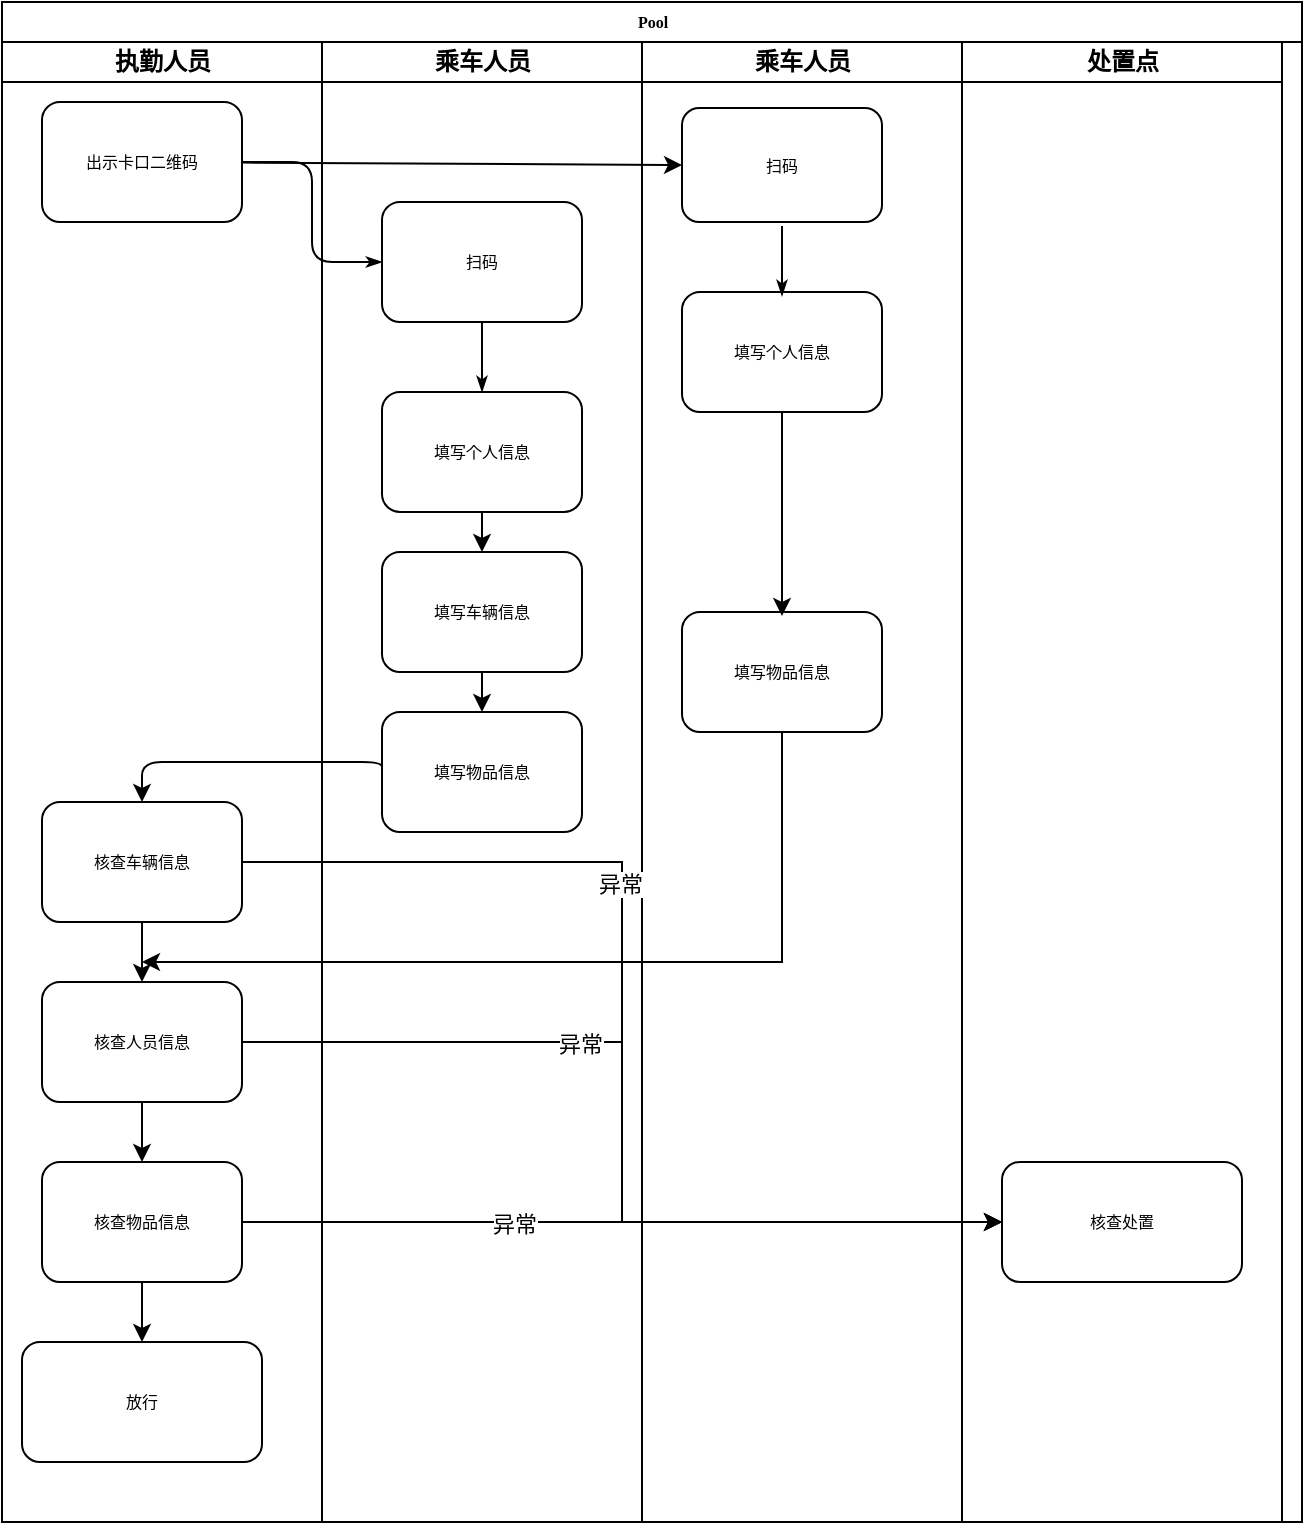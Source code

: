<mxfile version="14.1.9" type="github">
  <diagram name="Page-1" id="74e2e168-ea6b-b213-b513-2b3c1d86103e">
    <mxGraphModel dx="1422" dy="762" grid="1" gridSize="10" guides="1" tooltips="1" connect="1" arrows="1" fold="1" page="1" pageScale="1" pageWidth="1100" pageHeight="850" background="#ffffff" math="0" shadow="0">
      <root>
        <mxCell id="0" />
        <mxCell id="1" parent="0" />
        <mxCell id="77e6c97f196da883-1" value="Pool" style="swimlane;html=1;childLayout=stackLayout;startSize=20;rounded=0;shadow=0;labelBackgroundColor=none;strokeWidth=1;fontFamily=Verdana;fontSize=8;align=center;" parent="1" vertex="1">
          <mxGeometry x="350" y="30" width="650" height="760" as="geometry" />
        </mxCell>
        <mxCell id="77e6c97f196da883-2" value="执勤人员" style="swimlane;html=1;startSize=20;" parent="77e6c97f196da883-1" vertex="1">
          <mxGeometry y="20" width="160" height="740" as="geometry" />
        </mxCell>
        <mxCell id="77e6c97f196da883-8" value="出示卡口二维码" style="rounded=1;whiteSpace=wrap;html=1;shadow=0;labelBackgroundColor=none;strokeWidth=1;fontFamily=Verdana;fontSize=8;align=center;" parent="77e6c97f196da883-2" vertex="1">
          <mxGeometry x="20" y="30" width="100" height="60" as="geometry" />
        </mxCell>
        <mxCell id="77e6c97f196da883-10" value="核查车辆信息" style="rounded=1;whiteSpace=wrap;html=1;shadow=0;labelBackgroundColor=none;strokeWidth=1;fontFamily=Verdana;fontSize=8;align=center;" parent="77e6c97f196da883-2" vertex="1">
          <mxGeometry x="20" y="380" width="100" height="60" as="geometry" />
        </mxCell>
        <mxCell id="B_1sQzXGcmrJrJu_MU2c-25" value="核查人员信息" style="rounded=1;whiteSpace=wrap;html=1;shadow=0;labelBackgroundColor=none;strokeWidth=1;fontFamily=Verdana;fontSize=8;align=center;" vertex="1" parent="77e6c97f196da883-2">
          <mxGeometry x="20" y="470" width="100" height="60" as="geometry" />
        </mxCell>
        <mxCell id="B_1sQzXGcmrJrJu_MU2c-26" value="核查物品信息" style="rounded=1;whiteSpace=wrap;html=1;shadow=0;labelBackgroundColor=none;strokeWidth=1;fontFamily=Verdana;fontSize=8;align=center;" vertex="1" parent="77e6c97f196da883-2">
          <mxGeometry x="20" y="560" width="100" height="60" as="geometry" />
        </mxCell>
        <mxCell id="B_1sQzXGcmrJrJu_MU2c-27" value="" style="endArrow=classic;html=1;exitX=0.5;exitY=1;exitDx=0;exitDy=0;entryX=0.5;entryY=0;entryDx=0;entryDy=0;entryPerimeter=0;" edge="1" parent="77e6c97f196da883-2" source="77e6c97f196da883-10" target="B_1sQzXGcmrJrJu_MU2c-25">
          <mxGeometry width="50" height="50" relative="1" as="geometry">
            <mxPoint x="180" y="455" as="sourcePoint" />
            <mxPoint x="60" y="470" as="targetPoint" />
          </mxGeometry>
        </mxCell>
        <mxCell id="B_1sQzXGcmrJrJu_MU2c-29" value="放行" style="whiteSpace=wrap;html=1;rounded=1;shadow=0;fontFamily=Verdana;fontSize=8;strokeWidth=1;" vertex="1" parent="77e6c97f196da883-2">
          <mxGeometry x="10" y="650" width="120" height="60" as="geometry" />
        </mxCell>
        <mxCell id="B_1sQzXGcmrJrJu_MU2c-30" value="" style="edgeStyle=elbowEdgeStyle;rounded=0;orthogonalLoop=1;jettySize=auto;html=1;" edge="1" parent="77e6c97f196da883-2" source="B_1sQzXGcmrJrJu_MU2c-26" target="B_1sQzXGcmrJrJu_MU2c-29">
          <mxGeometry relative="1" as="geometry" />
        </mxCell>
        <mxCell id="77e6c97f196da883-26" style="edgeStyle=orthogonalEdgeStyle;rounded=1;html=1;labelBackgroundColor=none;startArrow=none;startFill=0;startSize=5;endArrow=classicThin;endFill=1;endSize=5;jettySize=auto;orthogonalLoop=1;strokeWidth=1;fontFamily=Verdana;fontSize=8" parent="77e6c97f196da883-1" source="77e6c97f196da883-8" target="77e6c97f196da883-11" edge="1">
          <mxGeometry relative="1" as="geometry" />
        </mxCell>
        <mxCell id="77e6c97f196da883-3" value="乘车人员" style="swimlane;html=1;startSize=20;" parent="77e6c97f196da883-1" vertex="1">
          <mxGeometry x="160" y="20" width="160" height="740" as="geometry" />
        </mxCell>
        <mxCell id="77e6c97f196da883-11" value="扫码" style="rounded=1;whiteSpace=wrap;html=1;shadow=0;labelBackgroundColor=none;strokeWidth=1;fontFamily=Verdana;fontSize=8;align=center;" parent="77e6c97f196da883-3" vertex="1">
          <mxGeometry x="30" y="80" width="100" height="60" as="geometry" />
        </mxCell>
        <mxCell id="77e6c97f196da883-9" value="填写个人信息" style="rounded=1;whiteSpace=wrap;html=1;shadow=0;labelBackgroundColor=none;strokeWidth=1;fontFamily=Verdana;fontSize=8;align=center;" parent="77e6c97f196da883-3" vertex="1">
          <mxGeometry x="30" y="175" width="100" height="60" as="geometry" />
        </mxCell>
        <mxCell id="77e6c97f196da883-27" style="edgeStyle=orthogonalEdgeStyle;rounded=1;html=1;labelBackgroundColor=none;startArrow=none;startFill=0;startSize=5;endArrow=classicThin;endFill=1;endSize=5;jettySize=auto;orthogonalLoop=1;strokeWidth=1;fontFamily=Verdana;fontSize=8" parent="77e6c97f196da883-3" source="77e6c97f196da883-11" target="77e6c97f196da883-9" edge="1">
          <mxGeometry relative="1" as="geometry">
            <Array as="points">
              <mxPoint x="80" y="165" />
              <mxPoint x="80" y="165" />
            </Array>
          </mxGeometry>
        </mxCell>
        <mxCell id="B_1sQzXGcmrJrJu_MU2c-6" value="填写车辆信息" style="rounded=1;whiteSpace=wrap;html=1;shadow=0;labelBackgroundColor=none;strokeWidth=1;fontFamily=Verdana;fontSize=8;align=center;" vertex="1" parent="77e6c97f196da883-3">
          <mxGeometry x="30" y="255" width="100" height="60" as="geometry" />
        </mxCell>
        <mxCell id="B_1sQzXGcmrJrJu_MU2c-9" value="" style="endArrow=classic;html=1;exitX=0.5;exitY=1;exitDx=0;exitDy=0;entryX=0.5;entryY=0;entryDx=0;entryDy=0;" edge="1" parent="77e6c97f196da883-3" source="77e6c97f196da883-9" target="B_1sQzXGcmrJrJu_MU2c-6">
          <mxGeometry width="50" height="50" relative="1" as="geometry">
            <mxPoint x="10" y="405" as="sourcePoint" />
            <mxPoint x="60" y="355" as="targetPoint" />
          </mxGeometry>
        </mxCell>
        <mxCell id="B_1sQzXGcmrJrJu_MU2c-11" value="填写物品信息" style="rounded=1;whiteSpace=wrap;html=1;shadow=0;labelBackgroundColor=none;strokeWidth=1;fontFamily=Verdana;fontSize=8;align=center;" vertex="1" parent="77e6c97f196da883-3">
          <mxGeometry x="30" y="335" width="100" height="60" as="geometry" />
        </mxCell>
        <mxCell id="B_1sQzXGcmrJrJu_MU2c-12" value="" style="edgeStyle=none;rounded=0;orthogonalLoop=1;jettySize=auto;html=1;" edge="1" parent="77e6c97f196da883-3" source="B_1sQzXGcmrJrJu_MU2c-6" target="B_1sQzXGcmrJrJu_MU2c-11">
          <mxGeometry relative="1" as="geometry" />
        </mxCell>
        <mxCell id="B_1sQzXGcmrJrJu_MU2c-76" value="" style="edgeStyle=elbowEdgeStyle;rounded=0;orthogonalLoop=1;jettySize=auto;html=1;" edge="1" parent="77e6c97f196da883-3" target="B_1sQzXGcmrJrJu_MU2c-74">
          <mxGeometry relative="1" as="geometry">
            <mxPoint x="-40" y="500" as="sourcePoint" />
            <mxPoint x="340" y="500" as="targetPoint" />
          </mxGeometry>
        </mxCell>
        <mxCell id="B_1sQzXGcmrJrJu_MU2c-77" value="异常" style="edgeLabel;html=1;align=center;verticalAlign=middle;resizable=0;points=[];" vertex="1" connectable="0" parent="B_1sQzXGcmrJrJu_MU2c-76">
          <mxGeometry x="-0.284" y="-1" relative="1" as="geometry">
            <mxPoint as="offset" />
          </mxGeometry>
        </mxCell>
        <mxCell id="B_1sQzXGcmrJrJu_MU2c-4" value="乘车人员" style="swimlane;html=1;startSize=20;" vertex="1" parent="77e6c97f196da883-1">
          <mxGeometry x="320" y="20" width="160" height="740" as="geometry" />
        </mxCell>
        <mxCell id="B_1sQzXGcmrJrJu_MU2c-13" value="扫码" style="rounded=1;whiteSpace=wrap;html=1;shadow=0;labelBackgroundColor=none;strokeWidth=1;fontFamily=Verdana;fontSize=8;align=center;" vertex="1" parent="B_1sQzXGcmrJrJu_MU2c-4">
          <mxGeometry x="20" y="33" width="100" height="57" as="geometry" />
        </mxCell>
        <mxCell id="B_1sQzXGcmrJrJu_MU2c-14" value="填写个人信息" style="rounded=1;whiteSpace=wrap;html=1;shadow=0;labelBackgroundColor=none;strokeWidth=1;fontFamily=Verdana;fontSize=8;align=center;" vertex="1" parent="B_1sQzXGcmrJrJu_MU2c-4">
          <mxGeometry x="20" y="125" width="100" height="60" as="geometry" />
        </mxCell>
        <mxCell id="B_1sQzXGcmrJrJu_MU2c-15" style="edgeStyle=orthogonalEdgeStyle;rounded=1;html=1;labelBackgroundColor=none;startArrow=none;startFill=0;startSize=5;endArrow=classicThin;endFill=1;endSize=5;jettySize=auto;orthogonalLoop=1;strokeWidth=1;fontFamily=Verdana;fontSize=8" edge="1" parent="B_1sQzXGcmrJrJu_MU2c-4">
          <mxGeometry relative="1" as="geometry">
            <Array as="points">
              <mxPoint x="70" y="117" />
              <mxPoint x="70" y="117" />
            </Array>
            <mxPoint x="70" y="92" as="sourcePoint" />
            <mxPoint x="70" y="127" as="targetPoint" />
          </mxGeometry>
        </mxCell>
        <mxCell id="B_1sQzXGcmrJrJu_MU2c-18" value="填写物品信息" style="rounded=1;whiteSpace=wrap;html=1;shadow=0;labelBackgroundColor=none;strokeWidth=1;fontFamily=Verdana;fontSize=8;align=center;" vertex="1" parent="B_1sQzXGcmrJrJu_MU2c-4">
          <mxGeometry x="20" y="285" width="100" height="60" as="geometry" />
        </mxCell>
        <mxCell id="B_1sQzXGcmrJrJu_MU2c-19" value="" style="edgeStyle=none;rounded=0;orthogonalLoop=1;jettySize=auto;html=1;exitX=0.5;exitY=1;exitDx=0;exitDy=0;" edge="1" parent="B_1sQzXGcmrJrJu_MU2c-4" source="B_1sQzXGcmrJrJu_MU2c-14">
          <mxGeometry relative="1" as="geometry">
            <mxPoint x="70" y="267" as="sourcePoint" />
            <mxPoint x="70" y="287" as="targetPoint" />
          </mxGeometry>
        </mxCell>
        <mxCell id="B_1sQzXGcmrJrJu_MU2c-20" style="edgeStyle=none;rounded=0;orthogonalLoop=1;jettySize=auto;html=1;entryX=0;entryY=0.5;entryDx=0;entryDy=0;" edge="1" parent="77e6c97f196da883-1" source="77e6c97f196da883-8" target="B_1sQzXGcmrJrJu_MU2c-13">
          <mxGeometry relative="1" as="geometry" />
        </mxCell>
        <mxCell id="B_1sQzXGcmrJrJu_MU2c-23" style="edgeStyle=elbowEdgeStyle;rounded=0;orthogonalLoop=1;jettySize=auto;html=1;" edge="1" parent="77e6c97f196da883-1" source="B_1sQzXGcmrJrJu_MU2c-18">
          <mxGeometry relative="1" as="geometry">
            <mxPoint x="70" y="480" as="targetPoint" />
            <Array as="points">
              <mxPoint x="390" y="420" />
            </Array>
          </mxGeometry>
        </mxCell>
        <mxCell id="B_1sQzXGcmrJrJu_MU2c-24" value="" style="endArrow=classic;html=1;exitX=0;exitY=0.5;exitDx=0;exitDy=0;entryX=0.5;entryY=0;entryDx=0;entryDy=0;edgeStyle=orthogonalEdgeStyle;" edge="1" parent="77e6c97f196da883-1" source="B_1sQzXGcmrJrJu_MU2c-11" target="77e6c97f196da883-10">
          <mxGeometry width="50" height="50" relative="1" as="geometry">
            <mxPoint x="230" y="520" as="sourcePoint" />
            <mxPoint x="280" y="470" as="targetPoint" />
            <Array as="points">
              <mxPoint x="190" y="380" />
              <mxPoint x="70" y="380" />
            </Array>
          </mxGeometry>
        </mxCell>
        <mxCell id="B_1sQzXGcmrJrJu_MU2c-34" value="" style="edgeStyle=elbowEdgeStyle;rounded=0;orthogonalLoop=1;jettySize=auto;html=1;entryX=0;entryY=0.5;entryDx=0;entryDy=0;" edge="1" parent="77e6c97f196da883-1" source="B_1sQzXGcmrJrJu_MU2c-26" target="B_1sQzXGcmrJrJu_MU2c-74">
          <mxGeometry relative="1" as="geometry">
            <mxPoint x="340" y="610" as="targetPoint" />
          </mxGeometry>
        </mxCell>
        <mxCell id="B_1sQzXGcmrJrJu_MU2c-75" value="异常" style="edgeLabel;html=1;align=center;verticalAlign=middle;resizable=0;points=[];" vertex="1" connectable="0" parent="B_1sQzXGcmrJrJu_MU2c-34">
          <mxGeometry x="-0.284" y="-1" relative="1" as="geometry">
            <mxPoint as="offset" />
          </mxGeometry>
        </mxCell>
        <mxCell id="B_1sQzXGcmrJrJu_MU2c-66" value="处置点" style="swimlane;html=1;startSize=20;" vertex="1" parent="77e6c97f196da883-1">
          <mxGeometry x="480" y="20" width="160" height="740" as="geometry" />
        </mxCell>
        <mxCell id="B_1sQzXGcmrJrJu_MU2c-74" value="核查处置" style="whiteSpace=wrap;html=1;rounded=1;shadow=0;fontFamily=Verdana;fontSize=8;strokeWidth=1;" vertex="1" parent="B_1sQzXGcmrJrJu_MU2c-66">
          <mxGeometry x="20" y="560" width="120" height="60" as="geometry" />
        </mxCell>
        <mxCell id="B_1sQzXGcmrJrJu_MU2c-28" value="" style="endArrow=classic;html=1;entryX=0.5;entryY=0;entryDx=0;entryDy=0;" edge="1" parent="1" target="B_1sQzXGcmrJrJu_MU2c-26">
          <mxGeometry width="50" height="50" relative="1" as="geometry">
            <mxPoint x="420" y="580" as="sourcePoint" />
            <mxPoint x="430" y="530" as="targetPoint" />
          </mxGeometry>
        </mxCell>
        <mxCell id="B_1sQzXGcmrJrJu_MU2c-78" value="" style="edgeStyle=elbowEdgeStyle;rounded=0;orthogonalLoop=1;jettySize=auto;html=1;" edge="1" parent="1">
          <mxGeometry relative="1" as="geometry">
            <mxPoint x="470" y="460" as="sourcePoint" />
            <mxPoint x="850" y="640" as="targetPoint" />
          </mxGeometry>
        </mxCell>
        <mxCell id="B_1sQzXGcmrJrJu_MU2c-79" value="异常" style="edgeLabel;html=1;align=center;verticalAlign=middle;resizable=0;points=[];" vertex="1" connectable="0" parent="B_1sQzXGcmrJrJu_MU2c-78">
          <mxGeometry x="-0.284" y="-1" relative="1" as="geometry">
            <mxPoint as="offset" />
          </mxGeometry>
        </mxCell>
      </root>
    </mxGraphModel>
  </diagram>
</mxfile>
